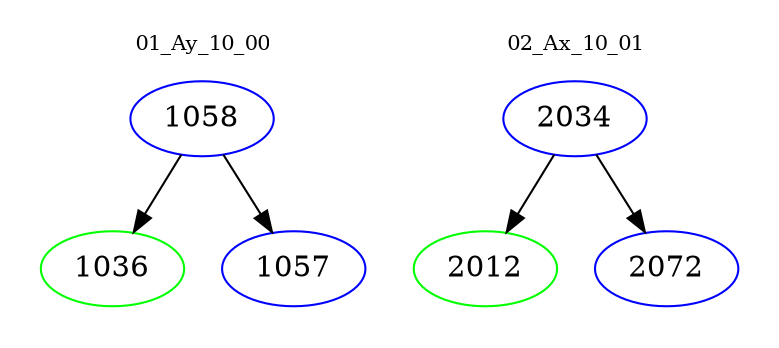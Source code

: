 digraph{
subgraph cluster_0 {
color = white
label = "01_Ay_10_00";
fontsize=10;
T0_1058 [label="1058", color="blue"]
T0_1058 -> T0_1036 [color="black"]
T0_1036 [label="1036", color="green"]
T0_1058 -> T0_1057 [color="black"]
T0_1057 [label="1057", color="blue"]
}
subgraph cluster_1 {
color = white
label = "02_Ax_10_01";
fontsize=10;
T1_2034 [label="2034", color="blue"]
T1_2034 -> T1_2012 [color="black"]
T1_2012 [label="2012", color="green"]
T1_2034 -> T1_2072 [color="black"]
T1_2072 [label="2072", color="blue"]
}
}
